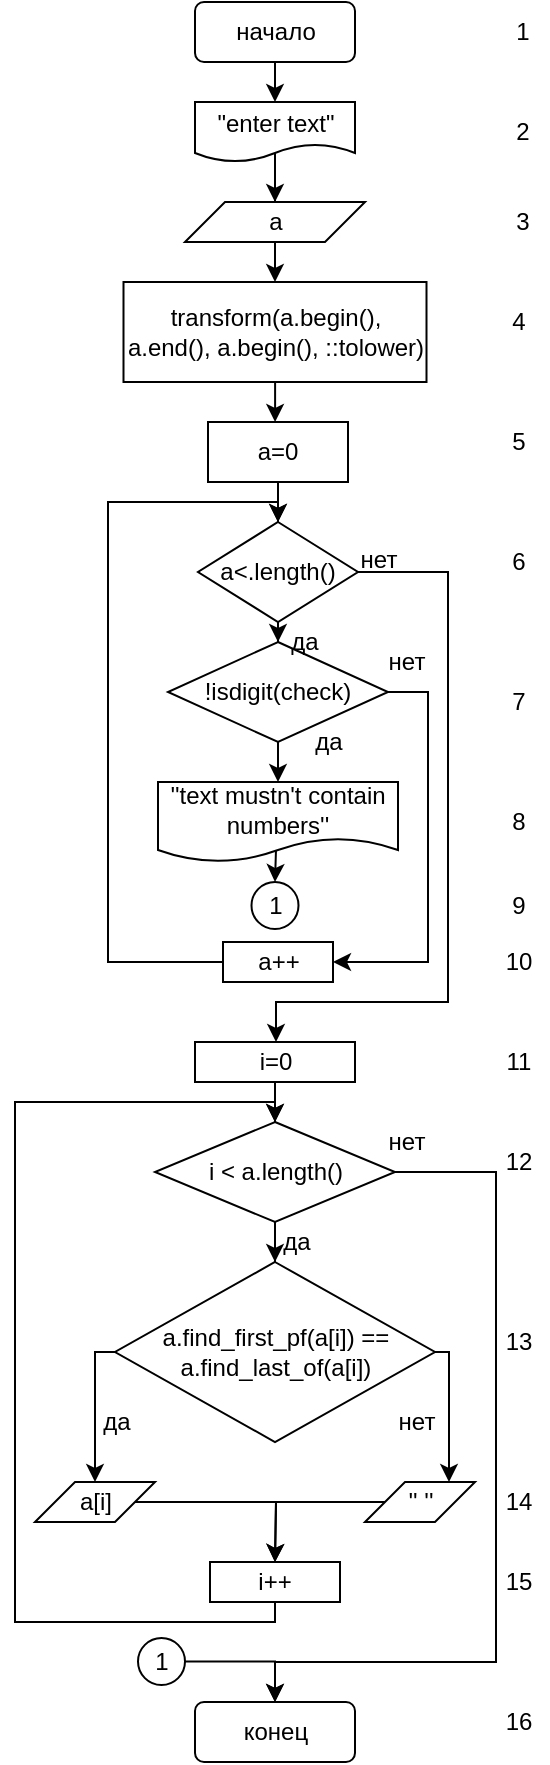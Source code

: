 <mxfile version="16.1.2" type="github">
  <diagram id="XMa3f9ub79BXHoex0wwD" name="Page-1">
    <mxGraphModel dx="507" dy="606" grid="1" gridSize="10" guides="1" tooltips="1" connect="1" arrows="1" fold="1" page="1" pageScale="1" pageWidth="827" pageHeight="1169" math="0" shadow="0">
      <root>
        <mxCell id="0" />
        <mxCell id="1" parent="0" />
        <mxCell id="KeloFggA4nMFP9_XQ6QC-3" value="" style="edgeStyle=orthogonalEdgeStyle;rounded=0;orthogonalLoop=1;jettySize=auto;html=1;" parent="1" edge="1">
          <mxGeometry relative="1" as="geometry">
            <mxPoint x="288.5" y="40" as="sourcePoint" />
            <mxPoint x="288.5" y="60" as="targetPoint" />
          </mxGeometry>
        </mxCell>
        <mxCell id="Dxle_c_qy-n5U7y6rL5x-14" value="1" style="text;html=1;align=center;verticalAlign=middle;resizable=0;points=[];autosize=1;strokeColor=none;fillColor=none;" parent="1" vertex="1">
          <mxGeometry x="401.5" y="15" width="20" height="20" as="geometry" />
        </mxCell>
        <mxCell id="aeHjqEfYxSuK9q3OLNgD-4" value="" style="edgeStyle=orthogonalEdgeStyle;rounded=0;orthogonalLoop=1;jettySize=auto;html=1;exitX=0.5;exitY=0.818;exitDx=0;exitDy=0;exitPerimeter=0;" parent="1" source="aeHjqEfYxSuK9q3OLNgD-2" target="aeHjqEfYxSuK9q3OLNgD-3" edge="1">
          <mxGeometry relative="1" as="geometry" />
        </mxCell>
        <mxCell id="aeHjqEfYxSuK9q3OLNgD-2" value="&quot;enter text&quot;" style="shape=document;whiteSpace=wrap;html=1;boundedLbl=1;" parent="1" vertex="1">
          <mxGeometry x="248.5" y="60" width="80" height="30" as="geometry" />
        </mxCell>
        <mxCell id="iNloG7cvI6-7VF_yUZaF-2" value="" style="edgeStyle=orthogonalEdgeStyle;rounded=0;orthogonalLoop=1;jettySize=auto;html=1;" edge="1" parent="1" source="aeHjqEfYxSuK9q3OLNgD-3" target="iNloG7cvI6-7VF_yUZaF-1">
          <mxGeometry relative="1" as="geometry" />
        </mxCell>
        <mxCell id="aeHjqEfYxSuK9q3OLNgD-3" value="a" style="shape=parallelogram;perimeter=parallelogramPerimeter;whiteSpace=wrap;html=1;fixedSize=1;" parent="1" vertex="1">
          <mxGeometry x="243.5" y="110" width="90" height="20" as="geometry" />
        </mxCell>
        <mxCell id="aeHjqEfYxSuK9q3OLNgD-8" value="" style="edgeStyle=orthogonalEdgeStyle;rounded=0;orthogonalLoop=1;jettySize=auto;html=1;" parent="1" source="aeHjqEfYxSuK9q3OLNgD-5" target="aeHjqEfYxSuK9q3OLNgD-7" edge="1">
          <mxGeometry relative="1" as="geometry" />
        </mxCell>
        <mxCell id="aeHjqEfYxSuK9q3OLNgD-5" value="i=0" style="whiteSpace=wrap;html=1;" parent="1" vertex="1">
          <mxGeometry x="248.5" y="530" width="80" height="20" as="geometry" />
        </mxCell>
        <mxCell id="aeHjqEfYxSuK9q3OLNgD-10" value="" style="edgeStyle=orthogonalEdgeStyle;rounded=0;orthogonalLoop=1;jettySize=auto;html=1;" parent="1" source="aeHjqEfYxSuK9q3OLNgD-7" target="aeHjqEfYxSuK9q3OLNgD-9" edge="1">
          <mxGeometry relative="1" as="geometry" />
        </mxCell>
        <mxCell id="aeHjqEfYxSuK9q3OLNgD-22" style="edgeStyle=orthogonalEdgeStyle;rounded=0;orthogonalLoop=1;jettySize=auto;html=1;entryX=0.5;entryY=0;entryDx=0;entryDy=0;" parent="1" source="aeHjqEfYxSuK9q3OLNgD-7" edge="1" target="aeHjqEfYxSuK9q3OLNgD-24">
          <mxGeometry relative="1" as="geometry">
            <mxPoint x="288.5" y="850" as="targetPoint" />
            <Array as="points">
              <mxPoint x="399" y="595" />
              <mxPoint x="399" y="840" />
              <mxPoint x="289" y="840" />
            </Array>
          </mxGeometry>
        </mxCell>
        <mxCell id="aeHjqEfYxSuK9q3OLNgD-7" value="i &amp;lt; a.length()" style="rhombus;whiteSpace=wrap;html=1;" parent="1" vertex="1">
          <mxGeometry x="228.5" y="570" width="120" height="50" as="geometry" />
        </mxCell>
        <mxCell id="aeHjqEfYxSuK9q3OLNgD-11" style="edgeStyle=orthogonalEdgeStyle;rounded=0;orthogonalLoop=1;jettySize=auto;html=1;exitX=0;exitY=0.5;exitDx=0;exitDy=0;entryX=0.5;entryY=0;entryDx=0;entryDy=0;" parent="1" source="aeHjqEfYxSuK9q3OLNgD-9" target="aeHjqEfYxSuK9q3OLNgD-12" edge="1">
          <mxGeometry relative="1" as="geometry">
            <mxPoint x="188.5" y="750" as="targetPoint" />
            <Array as="points">
              <mxPoint x="198.5" y="685" />
            </Array>
          </mxGeometry>
        </mxCell>
        <mxCell id="aeHjqEfYxSuK9q3OLNgD-13" style="edgeStyle=orthogonalEdgeStyle;rounded=0;orthogonalLoop=1;jettySize=auto;html=1;" parent="1" source="aeHjqEfYxSuK9q3OLNgD-9" target="aeHjqEfYxSuK9q3OLNgD-14" edge="1">
          <mxGeometry relative="1" as="geometry">
            <mxPoint x="388.5" y="750" as="targetPoint" />
            <Array as="points">
              <mxPoint x="375.5" y="685" />
            </Array>
          </mxGeometry>
        </mxCell>
        <mxCell id="aeHjqEfYxSuK9q3OLNgD-9" value="a.find_first_pf(a[i]) ==&lt;br&gt;a.find_last_of(a[i])" style="rhombus;whiteSpace=wrap;html=1;" parent="1" vertex="1">
          <mxGeometry x="208.5" y="640" width="160" height="90" as="geometry" />
        </mxCell>
        <mxCell id="aeHjqEfYxSuK9q3OLNgD-15" style="edgeStyle=orthogonalEdgeStyle;rounded=0;orthogonalLoop=1;jettySize=auto;html=1;exitX=1;exitY=0.5;exitDx=0;exitDy=0;" parent="1" source="aeHjqEfYxSuK9q3OLNgD-12" edge="1">
          <mxGeometry relative="1" as="geometry">
            <mxPoint x="288.5" y="790" as="targetPoint" />
          </mxGeometry>
        </mxCell>
        <mxCell id="aeHjqEfYxSuK9q3OLNgD-12" value="a[i]" style="shape=parallelogram;perimeter=parallelogramPerimeter;whiteSpace=wrap;html=1;fixedSize=1;" parent="1" vertex="1">
          <mxGeometry x="168.5" y="750" width="60" height="20" as="geometry" />
        </mxCell>
        <mxCell id="aeHjqEfYxSuK9q3OLNgD-16" style="edgeStyle=orthogonalEdgeStyle;rounded=0;orthogonalLoop=1;jettySize=auto;html=1;exitX=0;exitY=0.5;exitDx=0;exitDy=0;" parent="1" source="aeHjqEfYxSuK9q3OLNgD-14" edge="1">
          <mxGeometry relative="1" as="geometry">
            <mxPoint x="288.5" y="790" as="targetPoint" />
          </mxGeometry>
        </mxCell>
        <mxCell id="aeHjqEfYxSuK9q3OLNgD-14" value="&#39;&#39; &#39;&#39;" style="shape=parallelogram;perimeter=parallelogramPerimeter;whiteSpace=wrap;html=1;fixedSize=1;" parent="1" vertex="1">
          <mxGeometry x="333.5" y="750" width="55" height="20" as="geometry" />
        </mxCell>
        <mxCell id="aeHjqEfYxSuK9q3OLNgD-18" style="edgeStyle=orthogonalEdgeStyle;rounded=0;orthogonalLoop=1;jettySize=auto;html=1;" parent="1" source="aeHjqEfYxSuK9q3OLNgD-17" edge="1">
          <mxGeometry relative="1" as="geometry">
            <mxPoint x="288.5" y="570" as="targetPoint" />
            <Array as="points">
              <mxPoint x="288.5" y="820" />
              <mxPoint x="158.5" y="820" />
              <mxPoint x="158.5" y="560" />
              <mxPoint x="288.5" y="560" />
            </Array>
          </mxGeometry>
        </mxCell>
        <mxCell id="aeHjqEfYxSuK9q3OLNgD-17" value="i++" style="rounded=0;whiteSpace=wrap;html=1;" parent="1" vertex="1">
          <mxGeometry x="256" y="790" width="65" height="20" as="geometry" />
        </mxCell>
        <mxCell id="aeHjqEfYxSuK9q3OLNgD-19" value="да" style="text;html=1;align=center;verticalAlign=middle;resizable=0;points=[];autosize=1;strokeColor=none;fillColor=none;" parent="1" vertex="1">
          <mxGeometry x="283.5" y="620" width="30" height="20" as="geometry" />
        </mxCell>
        <mxCell id="aeHjqEfYxSuK9q3OLNgD-20" value="да" style="text;html=1;align=center;verticalAlign=middle;resizable=0;points=[];autosize=1;strokeColor=none;fillColor=none;" parent="1" vertex="1">
          <mxGeometry x="193.5" y="710" width="30" height="20" as="geometry" />
        </mxCell>
        <mxCell id="aeHjqEfYxSuK9q3OLNgD-21" value="нет" style="text;html=1;align=center;verticalAlign=middle;resizable=0;points=[];autosize=1;strokeColor=none;fillColor=none;" parent="1" vertex="1">
          <mxGeometry x="343.5" y="710" width="30" height="20" as="geometry" />
        </mxCell>
        <mxCell id="aeHjqEfYxSuK9q3OLNgD-24" value="конец" style="rounded=1;whiteSpace=wrap;html=1;" parent="1" vertex="1">
          <mxGeometry x="248.5" y="860" width="80" height="30" as="geometry" />
        </mxCell>
        <mxCell id="aeHjqEfYxSuK9q3OLNgD-26" value="начало" style="rounded=1;whiteSpace=wrap;html=1;" parent="1" vertex="1">
          <mxGeometry x="248.5" y="10" width="80" height="30" as="geometry" />
        </mxCell>
        <mxCell id="aeHjqEfYxSuK9q3OLNgD-27" value="2" style="text;html=1;align=center;verticalAlign=middle;resizable=0;points=[];autosize=1;strokeColor=none;fillColor=none;" parent="1" vertex="1">
          <mxGeometry x="401.5" y="65" width="20" height="20" as="geometry" />
        </mxCell>
        <mxCell id="aeHjqEfYxSuK9q3OLNgD-28" value="3" style="text;html=1;align=center;verticalAlign=middle;resizable=0;points=[];autosize=1;strokeColor=none;fillColor=none;" parent="1" vertex="1">
          <mxGeometry x="401.5" y="110" width="20" height="20" as="geometry" />
        </mxCell>
        <mxCell id="aeHjqEfYxSuK9q3OLNgD-36" value="нет" style="text;html=1;align=center;verticalAlign=middle;resizable=0;points=[];autosize=1;strokeColor=none;fillColor=none;" parent="1" vertex="1">
          <mxGeometry x="338.5" y="570" width="30" height="20" as="geometry" />
        </mxCell>
        <mxCell id="t88rxaqQpzV_ef3Us9Kl-4" value="" style="edgeStyle=orthogonalEdgeStyle;rounded=0;orthogonalLoop=1;jettySize=auto;html=1;" parent="1" source="t88rxaqQpzV_ef3Us9Kl-2" target="t88rxaqQpzV_ef3Us9Kl-3" edge="1">
          <mxGeometry relative="1" as="geometry" />
        </mxCell>
        <mxCell id="t88rxaqQpzV_ef3Us9Kl-2" value="a=0" style="rounded=0;whiteSpace=wrap;html=1;" parent="1" vertex="1">
          <mxGeometry x="255" y="220" width="70" height="30" as="geometry" />
        </mxCell>
        <mxCell id="t88rxaqQpzV_ef3Us9Kl-6" value="" style="edgeStyle=orthogonalEdgeStyle;rounded=0;orthogonalLoop=1;jettySize=auto;html=1;" parent="1" source="t88rxaqQpzV_ef3Us9Kl-3" target="t88rxaqQpzV_ef3Us9Kl-5" edge="1">
          <mxGeometry relative="1" as="geometry" />
        </mxCell>
        <mxCell id="t88rxaqQpzV_ef3Us9Kl-17" style="edgeStyle=orthogonalEdgeStyle;rounded=0;orthogonalLoop=1;jettySize=auto;html=1;entryX=0.5;entryY=0;entryDx=0;entryDy=0;" parent="1" source="t88rxaqQpzV_ef3Us9Kl-3" target="aeHjqEfYxSuK9q3OLNgD-5" edge="1">
          <mxGeometry relative="1" as="geometry">
            <mxPoint x="280" y="510" as="targetPoint" />
            <Array as="points">
              <mxPoint x="375" y="295" />
              <mxPoint x="375" y="510" />
              <mxPoint x="289" y="510" />
              <mxPoint x="289" y="530" />
            </Array>
          </mxGeometry>
        </mxCell>
        <mxCell id="t88rxaqQpzV_ef3Us9Kl-3" value="a&amp;lt;.length()" style="rhombus;whiteSpace=wrap;html=1;rounded=0;" parent="1" vertex="1">
          <mxGeometry x="250" y="270" width="80" height="50" as="geometry" />
        </mxCell>
        <mxCell id="t88rxaqQpzV_ef3Us9Kl-8" value="" style="edgeStyle=orthogonalEdgeStyle;rounded=0;orthogonalLoop=1;jettySize=auto;html=1;" parent="1" source="t88rxaqQpzV_ef3Us9Kl-5" edge="1">
          <mxGeometry relative="1" as="geometry">
            <mxPoint x="290" y="400" as="targetPoint" />
          </mxGeometry>
        </mxCell>
        <mxCell id="t88rxaqQpzV_ef3Us9Kl-13" style="edgeStyle=orthogonalEdgeStyle;rounded=0;orthogonalLoop=1;jettySize=auto;html=1;exitX=1;exitY=0.5;exitDx=0;exitDy=0;entryX=1;entryY=0.5;entryDx=0;entryDy=0;" parent="1" source="t88rxaqQpzV_ef3Us9Kl-5" target="t88rxaqQpzV_ef3Us9Kl-10" edge="1">
          <mxGeometry relative="1" as="geometry">
            <Array as="points">
              <mxPoint x="365" y="355" />
              <mxPoint x="365" y="490" />
            </Array>
          </mxGeometry>
        </mxCell>
        <mxCell id="t88rxaqQpzV_ef3Us9Kl-5" value="!isdigit(check)" style="rhombus;whiteSpace=wrap;html=1;rounded=0;" parent="1" vertex="1">
          <mxGeometry x="235" y="330" width="110" height="50" as="geometry" />
        </mxCell>
        <mxCell id="iNloG7cvI6-7VF_yUZaF-11" value="" style="edgeStyle=orthogonalEdgeStyle;rounded=0;orthogonalLoop=1;jettySize=auto;html=1;exitX=0.492;exitY=0.819;exitDx=0;exitDy=0;exitPerimeter=0;entryX=0.5;entryY=0;entryDx=0;entryDy=0;" edge="1" parent="1" source="t88rxaqQpzV_ef3Us9Kl-9" target="iNloG7cvI6-7VF_yUZaF-10">
          <mxGeometry relative="1" as="geometry" />
        </mxCell>
        <mxCell id="t88rxaqQpzV_ef3Us9Kl-9" value="&#39;&#39;text mustn&#39;t contain numbers&#39;&#39;" style="shape=document;whiteSpace=wrap;html=1;boundedLbl=1;" parent="1" vertex="1">
          <mxGeometry x="230" y="400" width="120" height="40" as="geometry" />
        </mxCell>
        <mxCell id="t88rxaqQpzV_ef3Us9Kl-12" style="edgeStyle=orthogonalEdgeStyle;rounded=0;orthogonalLoop=1;jettySize=auto;html=1;entryX=0.5;entryY=0;entryDx=0;entryDy=0;" parent="1" source="t88rxaqQpzV_ef3Us9Kl-10" target="t88rxaqQpzV_ef3Us9Kl-3" edge="1">
          <mxGeometry relative="1" as="geometry">
            <mxPoint x="195" y="270" as="targetPoint" />
            <Array as="points">
              <mxPoint x="205" y="490" />
              <mxPoint x="205" y="260" />
              <mxPoint x="290" y="260" />
            </Array>
          </mxGeometry>
        </mxCell>
        <mxCell id="t88rxaqQpzV_ef3Us9Kl-10" value="a++" style="whiteSpace=wrap;html=1;" parent="1" vertex="1">
          <mxGeometry x="262.5" y="480" width="55" height="20" as="geometry" />
        </mxCell>
        <mxCell id="t88rxaqQpzV_ef3Us9Kl-14" value="да" style="text;html=1;align=center;verticalAlign=middle;resizable=0;points=[];autosize=1;strokeColor=none;fillColor=none;" parent="1" vertex="1">
          <mxGeometry x="300" y="370" width="30" height="20" as="geometry" />
        </mxCell>
        <mxCell id="t88rxaqQpzV_ef3Us9Kl-15" value="да" style="text;html=1;align=center;verticalAlign=middle;resizable=0;points=[];autosize=1;strokeColor=none;fillColor=none;" parent="1" vertex="1">
          <mxGeometry x="287.5" y="320" width="30" height="20" as="geometry" />
        </mxCell>
        <mxCell id="t88rxaqQpzV_ef3Us9Kl-16" value="нет" style="text;html=1;align=center;verticalAlign=middle;resizable=0;points=[];autosize=1;strokeColor=none;fillColor=none;" parent="1" vertex="1">
          <mxGeometry x="338.5" y="330" width="30" height="20" as="geometry" />
        </mxCell>
        <mxCell id="t88rxaqQpzV_ef3Us9Kl-18" value="нет" style="text;html=1;align=center;verticalAlign=middle;resizable=0;points=[];autosize=1;strokeColor=none;fillColor=none;" parent="1" vertex="1">
          <mxGeometry x="325" y="279" width="30" height="20" as="geometry" />
        </mxCell>
        <mxCell id="iNloG7cvI6-7VF_yUZaF-3" value="" style="edgeStyle=orthogonalEdgeStyle;rounded=0;orthogonalLoop=1;jettySize=auto;html=1;" edge="1" parent="1" source="iNloG7cvI6-7VF_yUZaF-1">
          <mxGeometry relative="1" as="geometry">
            <mxPoint x="289" y="220" as="targetPoint" />
          </mxGeometry>
        </mxCell>
        <mxCell id="iNloG7cvI6-7VF_yUZaF-1" value="transform(a.begin(), a.end(), a.begin(), ::tolower)" style="whiteSpace=wrap;html=1;" vertex="1" parent="1">
          <mxGeometry x="212.75" y="150" width="151.5" height="50" as="geometry" />
        </mxCell>
        <mxCell id="iNloG7cvI6-7VF_yUZaF-4" value="4" style="text;html=1;align=center;verticalAlign=middle;resizable=0;points=[];autosize=1;strokeColor=none;fillColor=none;" vertex="1" parent="1">
          <mxGeometry x="400" y="160" width="20" height="20" as="geometry" />
        </mxCell>
        <mxCell id="iNloG7cvI6-7VF_yUZaF-5" value="5" style="text;html=1;align=center;verticalAlign=middle;resizable=0;points=[];autosize=1;strokeColor=none;fillColor=none;" vertex="1" parent="1">
          <mxGeometry x="400" y="220" width="20" height="20" as="geometry" />
        </mxCell>
        <mxCell id="iNloG7cvI6-7VF_yUZaF-6" value="6" style="text;html=1;align=center;verticalAlign=middle;resizable=0;points=[];autosize=1;strokeColor=none;fillColor=none;" vertex="1" parent="1">
          <mxGeometry x="400" y="280" width="20" height="20" as="geometry" />
        </mxCell>
        <mxCell id="iNloG7cvI6-7VF_yUZaF-7" value="7" style="text;html=1;align=center;verticalAlign=middle;resizable=0;points=[];autosize=1;strokeColor=none;fillColor=none;" vertex="1" parent="1">
          <mxGeometry x="400" y="350" width="20" height="20" as="geometry" />
        </mxCell>
        <mxCell id="iNloG7cvI6-7VF_yUZaF-8" value="8" style="text;html=1;align=center;verticalAlign=middle;resizable=0;points=[];autosize=1;strokeColor=none;fillColor=none;" vertex="1" parent="1">
          <mxGeometry x="400" y="410" width="20" height="20" as="geometry" />
        </mxCell>
        <mxCell id="iNloG7cvI6-7VF_yUZaF-10" value="1" style="ellipse;whiteSpace=wrap;html=1;aspect=fixed;" vertex="1" parent="1">
          <mxGeometry x="276.75" y="450" width="23.5" height="23.5" as="geometry" />
        </mxCell>
        <mxCell id="iNloG7cvI6-7VF_yUZaF-15" style="edgeStyle=orthogonalEdgeStyle;rounded=0;orthogonalLoop=1;jettySize=auto;html=1;entryX=0.5;entryY=0;entryDx=0;entryDy=0;" edge="1" parent="1" source="iNloG7cvI6-7VF_yUZaF-14" target="aeHjqEfYxSuK9q3OLNgD-24">
          <mxGeometry relative="1" as="geometry">
            <Array as="points">
              <mxPoint x="289" y="840" />
            </Array>
          </mxGeometry>
        </mxCell>
        <mxCell id="iNloG7cvI6-7VF_yUZaF-14" value="1" style="ellipse;whiteSpace=wrap;html=1;aspect=fixed;" vertex="1" parent="1">
          <mxGeometry x="220" y="828" width="23.5" height="23.5" as="geometry" />
        </mxCell>
        <mxCell id="iNloG7cvI6-7VF_yUZaF-16" value="9" style="text;html=1;align=center;verticalAlign=middle;resizable=0;points=[];autosize=1;strokeColor=none;fillColor=none;" vertex="1" parent="1">
          <mxGeometry x="400" y="451.75" width="20" height="20" as="geometry" />
        </mxCell>
        <mxCell id="iNloG7cvI6-7VF_yUZaF-19" value="10" style="text;html=1;align=center;verticalAlign=middle;resizable=0;points=[];autosize=1;strokeColor=none;fillColor=none;" vertex="1" parent="1">
          <mxGeometry x="395" y="480" width="30" height="20" as="geometry" />
        </mxCell>
        <mxCell id="iNloG7cvI6-7VF_yUZaF-20" value="11" style="text;html=1;align=center;verticalAlign=middle;resizable=0;points=[];autosize=1;strokeColor=none;fillColor=none;" vertex="1" parent="1">
          <mxGeometry x="395" y="530" width="30" height="20" as="geometry" />
        </mxCell>
        <mxCell id="iNloG7cvI6-7VF_yUZaF-21" value="12" style="text;html=1;align=center;verticalAlign=middle;resizable=0;points=[];autosize=1;strokeColor=none;fillColor=none;" vertex="1" parent="1">
          <mxGeometry x="395" y="580" width="30" height="20" as="geometry" />
        </mxCell>
        <mxCell id="iNloG7cvI6-7VF_yUZaF-22" value="13" style="text;html=1;align=center;verticalAlign=middle;resizable=0;points=[];autosize=1;strokeColor=none;fillColor=none;" vertex="1" parent="1">
          <mxGeometry x="395" y="670" width="30" height="20" as="geometry" />
        </mxCell>
        <mxCell id="iNloG7cvI6-7VF_yUZaF-23" value="14" style="text;html=1;align=center;verticalAlign=middle;resizable=0;points=[];autosize=1;strokeColor=none;fillColor=none;" vertex="1" parent="1">
          <mxGeometry x="395" y="750" width="30" height="20" as="geometry" />
        </mxCell>
        <mxCell id="iNloG7cvI6-7VF_yUZaF-24" value="15" style="text;html=1;align=center;verticalAlign=middle;resizable=0;points=[];autosize=1;strokeColor=none;fillColor=none;" vertex="1" parent="1">
          <mxGeometry x="395" y="790" width="30" height="20" as="geometry" />
        </mxCell>
        <mxCell id="iNloG7cvI6-7VF_yUZaF-25" value="16" style="text;html=1;align=center;verticalAlign=middle;resizable=0;points=[];autosize=1;strokeColor=none;fillColor=none;" vertex="1" parent="1">
          <mxGeometry x="395" y="860" width="30" height="20" as="geometry" />
        </mxCell>
      </root>
    </mxGraphModel>
  </diagram>
</mxfile>
